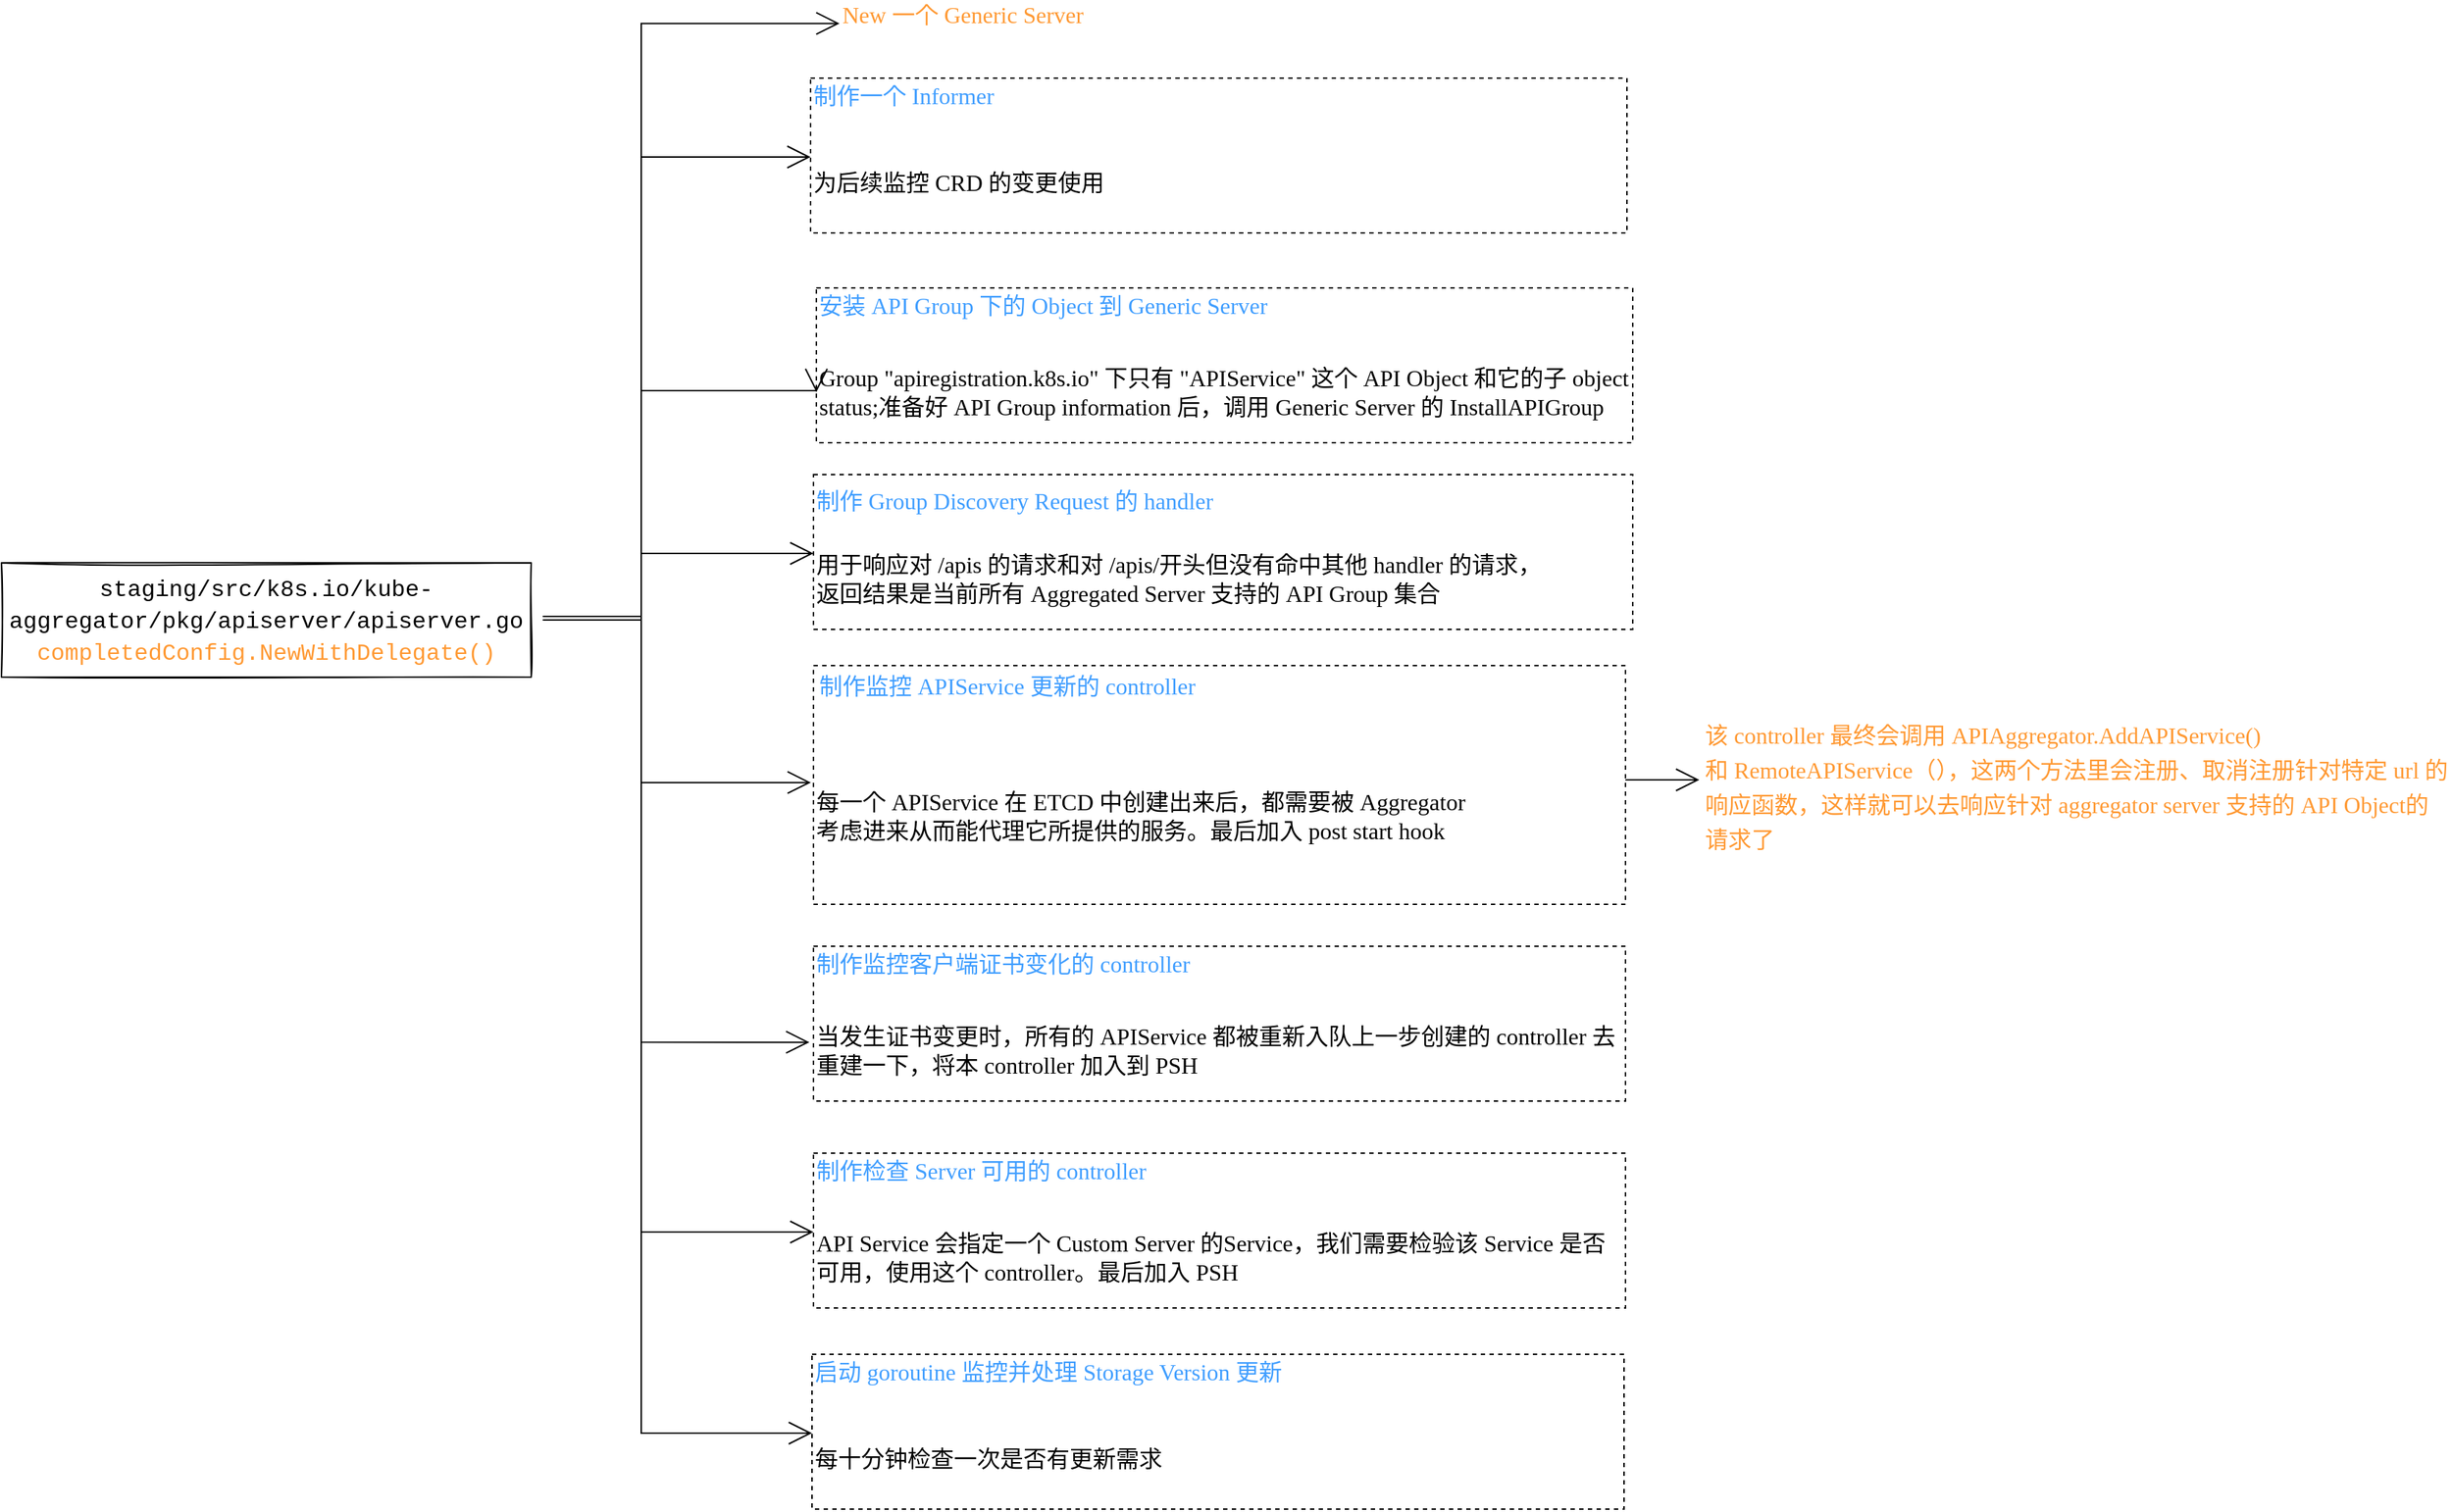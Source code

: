 <mxfile>
    <diagram id="xyFVksFQk4mhZxvsl8o6" name="第 1 页">
        <mxGraphModel dx="2469" dy="2067" grid="0" gridSize="10" guides="1" tooltips="1" connect="1" arrows="1" fold="1" page="0" pageScale="1" pageWidth="827" pageHeight="1169" math="0" shadow="0">
            <root>
                <mxCell id="0"/>
                <mxCell id="1" parent="0"/>
                <mxCell id="4" style="edgeStyle=orthogonalEdgeStyle;rounded=0;sketch=0;hachureGap=4;orthogonalLoop=1;jettySize=auto;html=1;entryX=0;entryY=0.25;entryDx=0;entryDy=0;fontFamily=Lucida Console;fontSize=16;fontColor=#000000;endArrow=open;startSize=14;endSize=14;sourcePerimeterSpacing=8;targetPerimeterSpacing=8;" parent="1" source="6" target="12" edge="1">
                    <mxGeometry relative="1" as="geometry">
                        <Array as="points">
                            <mxPoint x="224" y="-22"/>
                            <mxPoint x="224" y="-65"/>
                        </Array>
                    </mxGeometry>
                </mxCell>
                <mxCell id="33" style="edgeStyle=orthogonalEdgeStyle;rounded=0;sketch=0;hachureGap=4;orthogonalLoop=1;jettySize=auto;html=1;entryX=-0.005;entryY=0.419;entryDx=0;entryDy=0;fontFamily=Lucida Console;fontSize=16;endArrow=open;startSize=14;endSize=14;sourcePerimeterSpacing=8;targetPerimeterSpacing=8;entryPerimeter=0;" parent="1" source="6" target="16" edge="1">
                    <mxGeometry relative="1" as="geometry">
                        <Array as="points">
                            <mxPoint x="224" y="-22"/>
                            <mxPoint x="224" y="272"/>
                        </Array>
                    </mxGeometry>
                </mxCell>
                <mxCell id="34" style="edgeStyle=orthogonalEdgeStyle;rounded=0;sketch=0;hachureGap=4;orthogonalLoop=1;jettySize=auto;html=1;entryX=0;entryY=0.5;entryDx=0;entryDy=0;fontFamily=Lucida Console;fontSize=16;endArrow=open;startSize=14;endSize=14;sourcePerimeterSpacing=8;targetPerimeterSpacing=8;" parent="1" source="6" target="9" edge="1">
                    <mxGeometry relative="1" as="geometry">
                        <Array as="points">
                            <mxPoint x="224" y="-22"/>
                            <mxPoint x="224" y="-178"/>
                        </Array>
                    </mxGeometry>
                </mxCell>
                <mxCell id="37" style="edgeStyle=orthogonalEdgeStyle;rounded=0;sketch=0;hachureGap=4;orthogonalLoop=1;jettySize=auto;html=1;fontFamily=Lucida Console;fontSize=16;endArrow=open;startSize=14;endSize=14;sourcePerimeterSpacing=8;targetPerimeterSpacing=8;entryX=0;entryY=1;entryDx=0;entryDy=0;" parent="1" source="6" edge="1" target="19">
                    <mxGeometry relative="1" as="geometry">
                        <Array as="points">
                            <mxPoint x="224" y="-22"/>
                            <mxPoint x="224" y="-432"/>
                        </Array>
                        <mxPoint x="418" y="-388" as="targetPoint"/>
                    </mxGeometry>
                </mxCell>
                <mxCell id="41" style="edgeStyle=orthogonalEdgeStyle;rounded=0;sketch=0;hachureGap=4;orthogonalLoop=1;jettySize=auto;html=1;entryX=-0.004;entryY=0.305;entryDx=0;entryDy=0;entryPerimeter=0;fontFamily=Lucida Console;fontSize=16;endArrow=open;startSize=14;endSize=14;sourcePerimeterSpacing=8;targetPerimeterSpacing=8;" parent="1" source="6" target="13" edge="1">
                    <mxGeometry relative="1" as="geometry">
                        <Array as="points">
                            <mxPoint x="224" y="-22"/>
                            <mxPoint x="224" y="93"/>
                        </Array>
                    </mxGeometry>
                </mxCell>
                <mxCell id="60" style="edgeStyle=orthogonalEdgeStyle;rounded=0;sketch=0;hachureGap=4;orthogonalLoop=1;jettySize=auto;html=1;entryX=0;entryY=0.25;entryDx=0;entryDy=0;fontFamily=Lucida Console;fontSize=16;fontColor=#FF9933;endArrow=open;startSize=14;endSize=14;sourcePerimeterSpacing=8;targetPerimeterSpacing=8;" edge="1" parent="1" source="6" target="50">
                    <mxGeometry relative="1" as="geometry">
                        <Array as="points">
                            <mxPoint x="224" y="-19"/>
                            <mxPoint x="224" y="404"/>
                        </Array>
                    </mxGeometry>
                </mxCell>
                <mxCell id="61" style="edgeStyle=orthogonalEdgeStyle;rounded=0;sketch=0;hachureGap=4;orthogonalLoop=1;jettySize=auto;html=1;entryX=0;entryY=0.25;entryDx=0;entryDy=0;fontFamily=Lucida Console;fontSize=16;fontColor=#FF9933;endArrow=open;startSize=14;endSize=14;sourcePerimeterSpacing=8;targetPerimeterSpacing=8;" edge="1" parent="1" source="6" target="53">
                    <mxGeometry relative="1" as="geometry">
                        <Array as="points">
                            <mxPoint x="224" y="-20"/>
                            <mxPoint x="224" y="543"/>
                        </Array>
                    </mxGeometry>
                </mxCell>
                <mxCell id="62" style="edgeStyle=orthogonalEdgeStyle;rounded=0;sketch=0;hachureGap=4;orthogonalLoop=1;jettySize=auto;html=1;entryX=0;entryY=0.25;entryDx=0;entryDy=0;fontFamily=Lucida Console;fontSize=16;fontColor=#FF9933;endArrow=open;startSize=14;endSize=14;sourcePerimeterSpacing=8;targetPerimeterSpacing=8;" edge="1" parent="1" source="6" target="46">
                    <mxGeometry relative="1" as="geometry">
                        <Array as="points">
                            <mxPoint x="224" y="-19"/>
                            <mxPoint x="224" y="-339"/>
                        </Array>
                    </mxGeometry>
                </mxCell>
                <mxCell id="6" value="&lt;div style=&quot;font-family: &amp;#34;jetbrains mono&amp;#34; , &amp;#34;consolas&amp;#34; , &amp;#34;courier new&amp;#34; , monospace ; line-height: 22px&quot;&gt;staging/src/k8s.io/kube-aggregator/pkg/apiserver/apiserver.go&lt;/div&gt;&lt;div style=&quot;font-family: &amp;#34;jetbrains mono&amp;#34; , &amp;#34;consolas&amp;#34; , &amp;#34;courier new&amp;#34; , monospace ; line-height: 22px&quot;&gt;&lt;font color=&quot;#ff9933&quot;&gt;completedConfig.NewWithDelegate()&lt;/font&gt;&lt;/div&gt;" style="rounded=0;whiteSpace=wrap;html=1;sketch=1;hachureGap=4;fontFamily=Lucida Console;fontSize=16;" parent="1" vertex="1">
                    <mxGeometry x="-218" y="-59" width="366" height="79" as="geometry"/>
                </mxCell>
                <mxCell id="7" value="" style="group;strokeColor=default;dashed=1;" parent="1" vertex="1" connectable="0">
                    <mxGeometry x="345" y="-249" width="564" height="107" as="geometry"/>
                </mxCell>
                <mxCell id="8" value="安装 API Group 下的 Object 到 Generic Server" style="text;strokeColor=none;fillColor=none;html=1;align=left;verticalAlign=middle;whiteSpace=wrap;rounded=0;sketch=1;hachureGap=4;fontFamily=Lucida Console;fontSize=16;fontColor=#409EFF;" parent="7" vertex="1">
                    <mxGeometry width="564" height="24" as="geometry"/>
                </mxCell>
                <mxCell id="9" value="Group &quot;apiregistration.k8s.io&quot; 下只有 &quot;APIService&quot; 这个 API Object 和它的子 object status;准备好 API Group information 后，调用 Generic Server 的 InstallAPIGroup" style="text;strokeColor=none;fillColor=none;html=1;align=left;verticalAlign=middle;whiteSpace=wrap;rounded=0;sketch=1;hachureGap=4;fontFamily=Lucida Console;fontSize=16;fontColor=#000000;" parent="7" vertex="1">
                    <mxGeometry y="37" width="562.883" height="70" as="geometry"/>
                </mxCell>
                <mxCell id="10" value="" style="group;strokeColor=default;dashed=1;" parent="1" vertex="1" connectable="0">
                    <mxGeometry x="343" y="-120" width="566" height="107" as="geometry"/>
                </mxCell>
                <mxCell id="11" value="制作 Group Discovery Request 的 handler" style="text;strokeColor=none;fillColor=none;html=1;align=left;verticalAlign=middle;whiteSpace=wrap;rounded=0;sketch=0;hachureGap=4;fontFamily=Lucida Console;fontSize=16;fontColor=#409EFF;" parent="10" vertex="1">
                    <mxGeometry width="566" height="35" as="geometry"/>
                </mxCell>
                <mxCell id="12" value="用于响应对 /apis 的请求和对 /apis/开头但没有命中其他 handler 的请求，返回结果是当前所有 Aggregated Server 支持的 API Group 集合" style="text;strokeColor=none;fillColor=none;html=1;align=left;verticalAlign=middle;whiteSpace=wrap;rounded=0;sketch=1;hachureGap=4;fontFamily=Lucida Console;fontSize=16;fontColor=#000000;" parent="10" vertex="1">
                    <mxGeometry y="37" width="510.532" height="70" as="geometry"/>
                </mxCell>
                <mxCell id="14" value="" style="group;strokeColor=default;dashed=1;" parent="1" vertex="1" connectable="0">
                    <mxGeometry x="343" y="206" width="561" height="107" as="geometry"/>
                </mxCell>
                <mxCell id="15" value="制作监控客户端证书变化的 controller" style="text;strokeColor=none;fillColor=none;html=1;align=left;verticalAlign=middle;whiteSpace=wrap;rounded=0;sketch=1;hachureGap=4;fontFamily=Lucida Console;fontSize=16;fontColor=#409EFF;" parent="14" vertex="1">
                    <mxGeometry width="442.829" height="24" as="geometry"/>
                </mxCell>
                <mxCell id="16" value="当发生证书变更时，所有的 APIService 都被重新入队上一步创建的 controller 去重建一下，将本 controller 加入到 PSH" style="text;strokeColor=none;fillColor=none;html=1;align=left;verticalAlign=middle;whiteSpace=wrap;rounded=0;sketch=1;hachureGap=4;fontFamily=Lucida Console;fontSize=16;fontColor=#000000;" parent="14" vertex="1">
                    <mxGeometry y="37" width="561" height="70" as="geometry"/>
                </mxCell>
                <mxCell id="23" value="" style="group;strokeColor=default;dashed=1;" parent="1" vertex="1" connectable="0">
                    <mxGeometry x="343" y="12" width="561" height="165" as="geometry"/>
                </mxCell>
                <mxCell id="13" value="每一个 APIService 在 ETCD 中创建出来后，都需要被 Aggregator 考虑进来从而能代理它所提供的服务。最后加入 post start hook" style="text;strokeColor=none;fillColor=none;html=1;align=left;verticalAlign=middle;whiteSpace=wrap;rounded=0;sketch=1;hachureGap=4;fontFamily=Lucida Console;fontSize=16;fontColor=#000000;" parent="23" vertex="1">
                    <mxGeometry y="43.921" width="451" height="121.079" as="geometry"/>
                </mxCell>
                <mxCell id="47" value="" style="edgeStyle=none;curved=1;rounded=0;sketch=1;hachureGap=4;orthogonalLoop=1;jettySize=auto;html=1;fontFamily=Architects Daughter;fontSource=https%3A%2F%2Ffonts.googleapis.com%2Fcss%3Ffamily%3DArchitects%2BDaughter;fontSize=16;fontColor=#FF9933;endArrow=open;startSize=14;endSize=14;sourcePerimeterSpacing=8;targetPerimeterSpacing=8;" edge="1" parent="23" source="22" target="13">
                    <mxGeometry relative="1" as="geometry"/>
                </mxCell>
                <mxCell id="22" value="制作监控 APIService 更新的 controller" style="text;strokeColor=none;fillColor=none;html=1;align=left;verticalAlign=middle;whiteSpace=wrap;rounded=0;sketch=0;hachureGap=4;fontFamily=Lucida Console;fontSize=16;fontColor=#409EFF;" parent="23" vertex="1">
                    <mxGeometry x="2" width="559" height="28.49" as="geometry"/>
                </mxCell>
                <mxCell id="40" value="" style="group;strokeColor=none;dashed=1;" parent="1" vertex="1" connectable="0">
                    <mxGeometry x="361" y="-445" width="560" height="33" as="geometry"/>
                </mxCell>
                <mxCell id="19" value="&lt;font color=&quot;#ff9933&quot;&gt;New 一个 Generic Server&lt;/font&gt;" style="text;strokeColor=none;fillColor=none;html=1;align=left;verticalAlign=middle;whiteSpace=wrap;rounded=0;sketch=1;hachureGap=4;fontFamily=Lucida Console;fontSize=16;fontColor=#409EFF;" parent="40" vertex="1">
                    <mxGeometry width="520.219" height="13.2" as="geometry"/>
                </mxCell>
                <mxCell id="44" value="" style="group;strokeColor=default;dashed=1;" vertex="1" connectable="0" parent="1">
                    <mxGeometry x="341" y="-394" width="564" height="107" as="geometry"/>
                </mxCell>
                <mxCell id="45" value="制作一个 Informer" style="text;strokeColor=none;fillColor=none;html=1;align=left;verticalAlign=middle;whiteSpace=wrap;rounded=0;sketch=1;hachureGap=4;fontFamily=Lucida Console;fontSize=16;fontColor=#409EFF;" vertex="1" parent="44">
                    <mxGeometry width="564" height="24" as="geometry"/>
                </mxCell>
                <mxCell id="46" value="为后续监控 CRD 的变更使用" style="text;strokeColor=none;fillColor=none;html=1;align=left;verticalAlign=middle;whiteSpace=wrap;rounded=0;sketch=1;hachureGap=4;fontFamily=Lucida Console;fontSize=16;fontColor=#000000;" vertex="1" parent="44">
                    <mxGeometry y="37" width="562.883" height="70" as="geometry"/>
                </mxCell>
                <mxCell id="48" value="" style="group;strokeColor=default;dashed=1;" vertex="1" connectable="0" parent="1">
                    <mxGeometry x="343" y="349" width="561" height="107" as="geometry"/>
                </mxCell>
                <mxCell id="49" value="制作检查 Server 可用的 controller" style="text;strokeColor=none;fillColor=none;html=1;align=left;verticalAlign=middle;whiteSpace=wrap;rounded=0;sketch=1;hachureGap=4;fontFamily=Lucida Console;fontSize=16;fontColor=#409EFF;" vertex="1" parent="48">
                    <mxGeometry width="442.829" height="24" as="geometry"/>
                </mxCell>
                <mxCell id="50" value="API Service 会指定一个 Custom Server 的Service，我们需要检验该 Service 是否可用，使用这个 controller。最后加入 PSH" style="text;strokeColor=none;fillColor=none;html=1;align=left;verticalAlign=middle;whiteSpace=wrap;rounded=0;sketch=1;hachureGap=4;fontFamily=Lucida Console;fontSize=16;fontColor=#000000;" vertex="1" parent="48">
                    <mxGeometry y="37" width="561" height="70" as="geometry"/>
                </mxCell>
                <mxCell id="51" value="" style="group;strokeColor=default;dashed=1;" vertex="1" connectable="0" parent="1">
                    <mxGeometry x="342" y="488" width="561" height="107" as="geometry"/>
                </mxCell>
                <mxCell id="52" value="启动 goroutine 监控并处理 Storage Version 更新" style="text;strokeColor=none;fillColor=none;html=1;align=left;verticalAlign=middle;whiteSpace=wrap;rounded=0;sketch=1;hachureGap=4;fontFamily=Lucida Console;fontSize=16;fontColor=#409EFF;" vertex="1" parent="51">
                    <mxGeometry width="442.829" height="24" as="geometry"/>
                </mxCell>
                <mxCell id="53" value="每十分钟检查一次是否有更新需求" style="text;strokeColor=none;fillColor=none;html=1;align=left;verticalAlign=middle;whiteSpace=wrap;rounded=0;sketch=1;hachureGap=4;fontFamily=Lucida Console;fontSize=16;fontColor=#000000;" vertex="1" parent="51">
                    <mxGeometry y="37" width="561" height="70" as="geometry"/>
                </mxCell>
                <mxCell id="55" value="&lt;font style=&quot;font-size: 16px&quot; face=&quot;Lucida Console&quot;&gt;该 controller 最终会调用 APIAggregator.AddAPIService()&lt;br&gt;和 RemoteAPIService（），这两个方法里会注册、取消注册针对特定 url 的响应函数，这样就可以去响应针对 aggregator server 支持的 API Object的请求了&lt;br&gt;&lt;/font&gt;" style="text;strokeColor=none;fillColor=none;html=1;align=left;verticalAlign=middle;whiteSpace=wrap;rounded=0;labelBackgroundColor=none;sketch=0;hachureGap=4;fontFamily=Architects Daughter;fontSource=https%3A%2F%2Ffonts.googleapis.com%2Fcss%3Ffamily%3DArchitects%2BDaughter;fontSize=20;fontColor=#FF9933;" vertex="1" parent="1">
                    <mxGeometry x="957" y="39.5" width="517" height="110" as="geometry"/>
                </mxCell>
                <mxCell id="56" value="" style="edgeStyle=none;orthogonalLoop=1;jettySize=auto;html=1;rounded=0;sketch=0;hachureGap=4;fontFamily=Lucida Console;fontSize=16;fontColor=#FF9933;endArrow=open;startSize=14;endSize=14;sourcePerimeterSpacing=8;targetPerimeterSpacing=8;curved=1;" edge="1" parent="1">
                    <mxGeometry width="120" relative="1" as="geometry">
                        <mxPoint x="904" y="91" as="sourcePoint"/>
                        <mxPoint x="955" y="91" as="targetPoint"/>
                        <Array as="points"/>
                    </mxGeometry>
                </mxCell>
            </root>
        </mxGraphModel>
    </diagram>
</mxfile>
